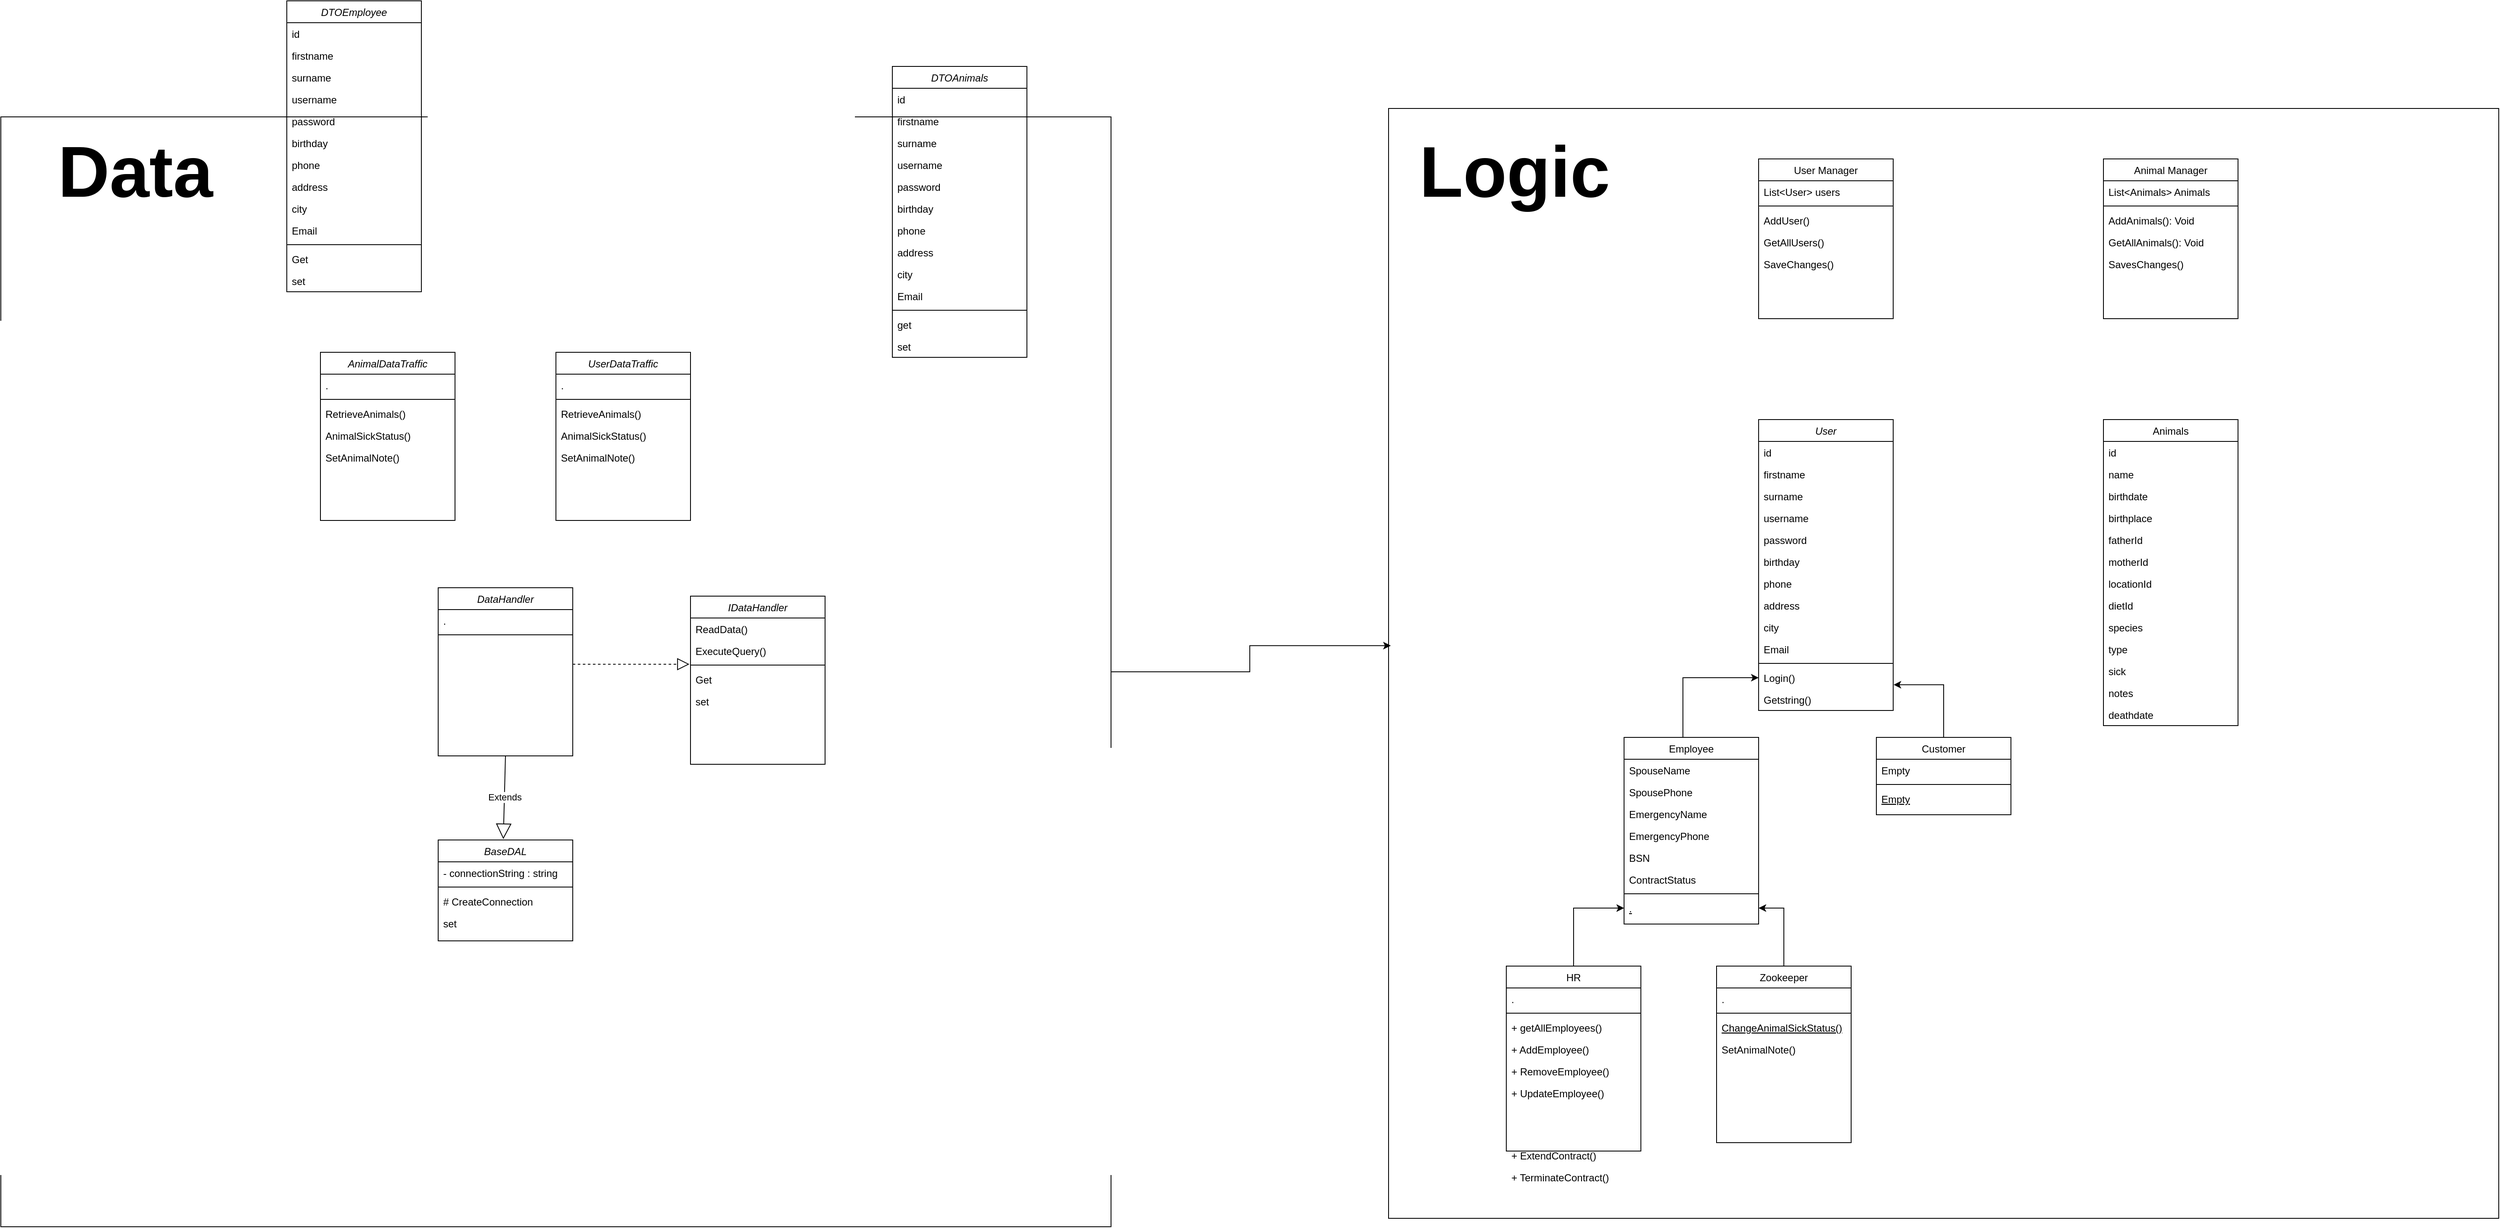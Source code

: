 <mxfile version="20.2.3" type="device"><diagram id="C5RBs43oDa-KdzZeNtuy" name="Page-1"><mxGraphModel dx="3901" dy="1935" grid="1" gridSize="10" guides="1" tooltips="1" connect="0" arrows="1" fold="1" page="1" pageScale="1" pageWidth="827" pageHeight="1169" math="0" shadow="0"><root><mxCell id="WIyWlLk6GJQsqaUBKTNV-0"/><mxCell id="WIyWlLk6GJQsqaUBKTNV-1" parent="WIyWlLk6GJQsqaUBKTNV-0"/><mxCell id="oR1bNTwFXTj507dWlVXC-54" value="" style="group" parent="WIyWlLk6GJQsqaUBKTNV-1" connectable="0" vertex="1"><mxGeometry x="-220" y="-250" width="1320" height="1320" as="geometry"/></mxCell><mxCell id="oR1bNTwFXTj507dWlVXC-52" value="" style="whiteSpace=wrap;html=1;aspect=fixed;labelBorderColor=#00CCCC;labelBackgroundColor=#99FF99;" parent="oR1bNTwFXTj507dWlVXC-54" vertex="1"><mxGeometry width="1320" height="1320" as="geometry"/></mxCell><mxCell id="oR1bNTwFXTj507dWlVXC-53" value="Logic" style="text;html=1;strokeColor=none;fillColor=none;align=center;verticalAlign=middle;whiteSpace=wrap;rounded=0;fontStyle=1;fontSize=85;" parent="oR1bNTwFXTj507dWlVXC-54" vertex="1"><mxGeometry x="120" y="60" width="60" height="30" as="geometry"/></mxCell><mxCell id="-MPWnxY_A1ma4q9v_jvq-7" value="User Manager" style="swimlane;fontStyle=0;align=center;verticalAlign=top;childLayout=stackLayout;horizontal=1;startSize=26;horizontalStack=0;resizeParent=1;resizeLast=0;collapsible=1;marginBottom=0;rounded=0;shadow=0;strokeWidth=1;" parent="oR1bNTwFXTj507dWlVXC-54" vertex="1"><mxGeometry x="440" y="60" width="160" height="190" as="geometry"><mxRectangle x="230" y="140" width="160" height="26" as="alternateBounds"/></mxGeometry></mxCell><mxCell id="-MPWnxY_A1ma4q9v_jvq-8" value="List&lt;User&gt; users" style="text;align=left;verticalAlign=top;spacingLeft=4;spacingRight=4;overflow=hidden;rotatable=0;points=[[0,0.5],[1,0.5]];portConstraint=eastwest;" parent="-MPWnxY_A1ma4q9v_jvq-7" vertex="1"><mxGeometry y="26" width="160" height="26" as="geometry"/></mxCell><mxCell id="-MPWnxY_A1ma4q9v_jvq-9" value="" style="line;html=1;strokeWidth=1;align=left;verticalAlign=middle;spacingTop=-1;spacingLeft=3;spacingRight=3;rotatable=0;labelPosition=right;points=[];portConstraint=eastwest;" parent="-MPWnxY_A1ma4q9v_jvq-7" vertex="1"><mxGeometry y="52" width="160" height="8" as="geometry"/></mxCell><mxCell id="-MPWnxY_A1ma4q9v_jvq-15" value="AddUser()" style="text;align=left;verticalAlign=top;spacingLeft=4;spacingRight=4;overflow=hidden;rotatable=0;points=[[0,0.5],[1,0.5]];portConstraint=eastwest;" parent="-MPWnxY_A1ma4q9v_jvq-7" vertex="1"><mxGeometry y="60" width="160" height="26" as="geometry"/></mxCell><mxCell id="oILaNvn7ztv15I3lUajf-6" value="GetAllUsers()" style="text;align=left;verticalAlign=top;spacingLeft=4;spacingRight=4;overflow=hidden;rotatable=0;points=[[0,0.5],[1,0.5]];portConstraint=eastwest;" parent="-MPWnxY_A1ma4q9v_jvq-7" vertex="1"><mxGeometry y="86" width="160" height="26" as="geometry"/></mxCell><mxCell id="oR1bNTwFXTj507dWlVXC-46" value="SaveChanges()" style="text;align=left;verticalAlign=top;spacingLeft=4;spacingRight=4;overflow=hidden;rotatable=0;points=[[0,0.5],[1,0.5]];portConstraint=eastwest;" parent="-MPWnxY_A1ma4q9v_jvq-7" vertex="1"><mxGeometry y="112" width="160" height="26" as="geometry"/></mxCell><mxCell id="-MPWnxY_A1ma4q9v_jvq-1" value="Animal Manager" style="swimlane;fontStyle=0;align=center;verticalAlign=top;childLayout=stackLayout;horizontal=1;startSize=26;horizontalStack=0;resizeParent=1;resizeLast=0;collapsible=1;marginBottom=0;rounded=0;shadow=0;strokeWidth=1;" parent="oR1bNTwFXTj507dWlVXC-54" vertex="1"><mxGeometry x="850" y="60" width="160" height="190" as="geometry"><mxRectangle x="230" y="140" width="160" height="26" as="alternateBounds"/></mxGeometry></mxCell><mxCell id="-MPWnxY_A1ma4q9v_jvq-6" value="List&lt;Animals&gt; Animals" style="text;align=left;verticalAlign=top;spacingLeft=4;spacingRight=4;overflow=hidden;rotatable=0;points=[[0,0.5],[1,0.5]];portConstraint=eastwest;" parent="-MPWnxY_A1ma4q9v_jvq-1" vertex="1"><mxGeometry y="26" width="160" height="26" as="geometry"/></mxCell><mxCell id="-MPWnxY_A1ma4q9v_jvq-5" value="" style="line;html=1;strokeWidth=1;align=left;verticalAlign=middle;spacingTop=-1;spacingLeft=3;spacingRight=3;rotatable=0;labelPosition=right;points=[];portConstraint=eastwest;" parent="-MPWnxY_A1ma4q9v_jvq-1" vertex="1"><mxGeometry y="52" width="160" height="8" as="geometry"/></mxCell><mxCell id="-MPWnxY_A1ma4q9v_jvq-10" value="AddAnimals(): Void&#10;&#10;" style="text;align=left;verticalAlign=top;spacingLeft=4;spacingRight=4;overflow=hidden;rotatable=0;points=[[0,0.5],[1,0.5]];portConstraint=eastwest;" parent="-MPWnxY_A1ma4q9v_jvq-1" vertex="1"><mxGeometry y="60" width="160" height="26" as="geometry"/></mxCell><mxCell id="-MPWnxY_A1ma4q9v_jvq-11" value="GetAllAnimals(): Void&#10;&#10;" style="text;align=left;verticalAlign=top;spacingLeft=4;spacingRight=4;overflow=hidden;rotatable=0;points=[[0,0.5],[1,0.5]];portConstraint=eastwest;" parent="-MPWnxY_A1ma4q9v_jvq-1" vertex="1"><mxGeometry y="86" width="160" height="26" as="geometry"/></mxCell><mxCell id="-MPWnxY_A1ma4q9v_jvq-13" value="SavesChanges()" style="text;align=left;verticalAlign=top;spacingLeft=4;spacingRight=4;overflow=hidden;rotatable=0;points=[[0,0.5],[1,0.5]];portConstraint=eastwest;" parent="-MPWnxY_A1ma4q9v_jvq-1" vertex="1"><mxGeometry y="112" width="160" height="26" as="geometry"/></mxCell><mxCell id="zkfFHV4jXpPFQw0GAbJ--17" value="Animals" style="swimlane;fontStyle=0;align=center;verticalAlign=top;childLayout=stackLayout;horizontal=1;startSize=26;horizontalStack=0;resizeParent=1;resizeLast=0;collapsible=1;marginBottom=0;rounded=0;shadow=0;strokeWidth=1;" parent="oR1bNTwFXTj507dWlVXC-54" vertex="1"><mxGeometry x="850" y="370" width="160" height="364" as="geometry"><mxRectangle x="550" y="140" width="160" height="26" as="alternateBounds"/></mxGeometry></mxCell><mxCell id="zkfFHV4jXpPFQw0GAbJ--18" value="id" style="text;align=left;verticalAlign=top;spacingLeft=4;spacingRight=4;overflow=hidden;rotatable=0;points=[[0,0.5],[1,0.5]];portConstraint=eastwest;" parent="zkfFHV4jXpPFQw0GAbJ--17" vertex="1"><mxGeometry y="26" width="160" height="26" as="geometry"/></mxCell><mxCell id="zkfFHV4jXpPFQw0GAbJ--19" value="name" style="text;align=left;verticalAlign=top;spacingLeft=4;spacingRight=4;overflow=hidden;rotatable=0;points=[[0,0.5],[1,0.5]];portConstraint=eastwest;rounded=0;shadow=0;html=0;" parent="zkfFHV4jXpPFQw0GAbJ--17" vertex="1"><mxGeometry y="52" width="160" height="26" as="geometry"/></mxCell><mxCell id="zkfFHV4jXpPFQw0GAbJ--20" value="birthdate" style="text;align=left;verticalAlign=top;spacingLeft=4;spacingRight=4;overflow=hidden;rotatable=0;points=[[0,0.5],[1,0.5]];portConstraint=eastwest;rounded=0;shadow=0;html=0;" parent="zkfFHV4jXpPFQw0GAbJ--17" vertex="1"><mxGeometry y="78" width="160" height="26" as="geometry"/></mxCell><mxCell id="zkfFHV4jXpPFQw0GAbJ--21" value="birthplace" style="text;align=left;verticalAlign=top;spacingLeft=4;spacingRight=4;overflow=hidden;rotatable=0;points=[[0,0.5],[1,0.5]];portConstraint=eastwest;rounded=0;shadow=0;html=0;" parent="zkfFHV4jXpPFQw0GAbJ--17" vertex="1"><mxGeometry y="104" width="160" height="26" as="geometry"/></mxCell><mxCell id="zkfFHV4jXpPFQw0GAbJ--22" value="fatherId&#10;" style="text;align=left;verticalAlign=top;spacingLeft=4;spacingRight=4;overflow=hidden;rotatable=0;points=[[0,0.5],[1,0.5]];portConstraint=eastwest;rounded=0;shadow=0;html=0;" parent="zkfFHV4jXpPFQw0GAbJ--17" vertex="1"><mxGeometry y="130" width="160" height="26" as="geometry"/></mxCell><mxCell id="zkfFHV4jXpPFQw0GAbJ--24" value="motherId" style="text;align=left;verticalAlign=top;spacingLeft=4;spacingRight=4;overflow=hidden;rotatable=0;points=[[0,0.5],[1,0.5]];portConstraint=eastwest;" parent="zkfFHV4jXpPFQw0GAbJ--17" vertex="1"><mxGeometry y="156" width="160" height="26" as="geometry"/></mxCell><mxCell id="zkfFHV4jXpPFQw0GAbJ--25" value="locationId" style="text;align=left;verticalAlign=top;spacingLeft=4;spacingRight=4;overflow=hidden;rotatable=0;points=[[0,0.5],[1,0.5]];portConstraint=eastwest;" parent="zkfFHV4jXpPFQw0GAbJ--17" vertex="1"><mxGeometry y="182" width="160" height="26" as="geometry"/></mxCell><mxCell id="QsnjbeU9cIYZemEmdi8z-0" value="dietId" style="text;align=left;verticalAlign=top;spacingLeft=4;spacingRight=4;overflow=hidden;rotatable=0;points=[[0,0.5],[1,0.5]];portConstraint=eastwest;rounded=0;shadow=0;html=0;" parent="zkfFHV4jXpPFQw0GAbJ--17" vertex="1"><mxGeometry y="208" width="160" height="26" as="geometry"/></mxCell><mxCell id="QsnjbeU9cIYZemEmdi8z-1" value="species" style="text;align=left;verticalAlign=top;spacingLeft=4;spacingRight=4;overflow=hidden;rotatable=0;points=[[0,0.5],[1,0.5]];portConstraint=eastwest;rounded=0;shadow=0;html=0;" parent="zkfFHV4jXpPFQw0GAbJ--17" vertex="1"><mxGeometry y="234" width="160" height="26" as="geometry"/></mxCell><mxCell id="oR1bNTwFXTj507dWlVXC-50" value="type" style="text;align=left;verticalAlign=top;spacingLeft=4;spacingRight=4;overflow=hidden;rotatable=0;points=[[0,0.5],[1,0.5]];portConstraint=eastwest;rounded=0;shadow=0;html=0;" parent="zkfFHV4jXpPFQw0GAbJ--17" vertex="1"><mxGeometry y="260" width="160" height="26" as="geometry"/></mxCell><mxCell id="QsnjbeU9cIYZemEmdi8z-2" value="sick" style="text;align=left;verticalAlign=top;spacingLeft=4;spacingRight=4;overflow=hidden;rotatable=0;points=[[0,0.5],[1,0.5]];portConstraint=eastwest;rounded=0;shadow=0;html=0;" parent="zkfFHV4jXpPFQw0GAbJ--17" vertex="1"><mxGeometry y="286" width="160" height="26" as="geometry"/></mxCell><mxCell id="QsnjbeU9cIYZemEmdi8z-3" value="notes" style="text;align=left;verticalAlign=top;spacingLeft=4;spacingRight=4;overflow=hidden;rotatable=0;points=[[0,0.5],[1,0.5]];portConstraint=eastwest;rounded=0;shadow=0;html=0;" parent="zkfFHV4jXpPFQw0GAbJ--17" vertex="1"><mxGeometry y="312" width="160" height="26" as="geometry"/></mxCell><mxCell id="QsnjbeU9cIYZemEmdi8z-4" value="deathdate" style="text;align=left;verticalAlign=top;spacingLeft=4;spacingRight=4;overflow=hidden;rotatable=0;points=[[0,0.5],[1,0.5]];portConstraint=eastwest;rounded=0;shadow=0;html=0;" parent="zkfFHV4jXpPFQw0GAbJ--17" vertex="1"><mxGeometry y="338" width="160" height="26" as="geometry"/></mxCell><mxCell id="-MPWnxY_A1ma4q9v_jvq-16" value="+ ExtendContract()" style="text;align=left;verticalAlign=top;spacingLeft=4;spacingRight=4;overflow=hidden;rotatable=0;points=[[0,0.5],[1,0.5]];portConstraint=eastwest;" parent="oR1bNTwFXTj507dWlVXC-54" vertex="1"><mxGeometry x="140" y="1232" width="160" height="26" as="geometry"/></mxCell><mxCell id="oR1bNTwFXTj507dWlVXC-45" value="+ TerminateContract()&#10;" style="text;align=left;verticalAlign=top;spacingLeft=4;spacingRight=4;overflow=hidden;rotatable=0;points=[[0,0.5],[1,0.5]];portConstraint=eastwest;" parent="oR1bNTwFXTj507dWlVXC-54" vertex="1"><mxGeometry x="140" y="1258" width="160" height="26" as="geometry"/></mxCell><mxCell id="zkfFHV4jXpPFQw0GAbJ--0" value="User" style="swimlane;fontStyle=2;align=center;verticalAlign=top;childLayout=stackLayout;horizontal=1;startSize=26;horizontalStack=0;resizeParent=1;resizeLast=0;collapsible=1;marginBottom=0;rounded=0;shadow=0;strokeWidth=1;" parent="WIyWlLk6GJQsqaUBKTNV-1" vertex="1"><mxGeometry x="220" y="120" width="160" height="346" as="geometry"><mxRectangle x="230" y="140" width="160" height="26" as="alternateBounds"/></mxGeometry></mxCell><mxCell id="zkfFHV4jXpPFQw0GAbJ--1" value="id" style="text;align=left;verticalAlign=top;spacingLeft=4;spacingRight=4;overflow=hidden;rotatable=0;points=[[0,0.5],[1,0.5]];portConstraint=eastwest;" parent="zkfFHV4jXpPFQw0GAbJ--0" vertex="1"><mxGeometry y="26" width="160" height="26" as="geometry"/></mxCell><mxCell id="zkfFHV4jXpPFQw0GAbJ--2" value="firstname" style="text;align=left;verticalAlign=top;spacingLeft=4;spacingRight=4;overflow=hidden;rotatable=0;points=[[0,0.5],[1,0.5]];portConstraint=eastwest;rounded=0;shadow=0;html=0;" parent="zkfFHV4jXpPFQw0GAbJ--0" vertex="1"><mxGeometry y="52" width="160" height="26" as="geometry"/></mxCell><mxCell id="oR1bNTwFXTj507dWlVXC-14" value="surname" style="text;align=left;verticalAlign=top;spacingLeft=4;spacingRight=4;overflow=hidden;rotatable=0;points=[[0,0.5],[1,0.5]];portConstraint=eastwest;rounded=0;shadow=0;html=0;" parent="zkfFHV4jXpPFQw0GAbJ--0" vertex="1"><mxGeometry y="78" width="160" height="26" as="geometry"/></mxCell><mxCell id="oR1bNTwFXTj507dWlVXC-15" value="username" style="text;align=left;verticalAlign=top;spacingLeft=4;spacingRight=4;overflow=hidden;rotatable=0;points=[[0,0.5],[1,0.5]];portConstraint=eastwest;rounded=0;shadow=0;html=0;" parent="zkfFHV4jXpPFQw0GAbJ--0" vertex="1"><mxGeometry y="104" width="160" height="26" as="geometry"/></mxCell><mxCell id="oR1bNTwFXTj507dWlVXC-16" value="password" style="text;align=left;verticalAlign=top;spacingLeft=4;spacingRight=4;overflow=hidden;rotatable=0;points=[[0,0.5],[1,0.5]];portConstraint=eastwest;rounded=0;shadow=0;html=0;" parent="zkfFHV4jXpPFQw0GAbJ--0" vertex="1"><mxGeometry y="130" width="160" height="26" as="geometry"/></mxCell><mxCell id="AJ4pyQ9A2EGNGKqb7ram-20" value="birthday" style="text;align=left;verticalAlign=top;spacingLeft=4;spacingRight=4;overflow=hidden;rotatable=0;points=[[0,0.5],[1,0.5]];portConstraint=eastwest;rounded=0;shadow=0;html=0;" parent="zkfFHV4jXpPFQw0GAbJ--0" vertex="1"><mxGeometry y="156" width="160" height="26" as="geometry"/></mxCell><mxCell id="oR1bNTwFXTj507dWlVXC-13" value="phone" style="text;align=left;verticalAlign=top;spacingLeft=4;spacingRight=4;overflow=hidden;rotatable=0;points=[[0,0.5],[1,0.5]];portConstraint=eastwest;rounded=0;shadow=0;html=0;" parent="zkfFHV4jXpPFQw0GAbJ--0" vertex="1"><mxGeometry y="182" width="160" height="26" as="geometry"/></mxCell><mxCell id="oR1bNTwFXTj507dWlVXC-12" value="address" style="text;align=left;verticalAlign=top;spacingLeft=4;spacingRight=4;overflow=hidden;rotatable=0;points=[[0,0.5],[1,0.5]];portConstraint=eastwest;rounded=0;shadow=0;html=0;" parent="zkfFHV4jXpPFQw0GAbJ--0" vertex="1"><mxGeometry y="208" width="160" height="26" as="geometry"/></mxCell><mxCell id="zkfFHV4jXpPFQw0GAbJ--3" value="city" style="text;align=left;verticalAlign=top;spacingLeft=4;spacingRight=4;overflow=hidden;rotatable=0;points=[[0,0.5],[1,0.5]];portConstraint=eastwest;rounded=0;shadow=0;html=0;" parent="zkfFHV4jXpPFQw0GAbJ--0" vertex="1"><mxGeometry y="234" width="160" height="26" as="geometry"/></mxCell><mxCell id="AJ4pyQ9A2EGNGKqb7ram-4" value="Email" style="text;align=left;verticalAlign=top;spacingLeft=4;spacingRight=4;overflow=hidden;rotatable=0;points=[[0,0.5],[1,0.5]];portConstraint=eastwest;rounded=0;shadow=0;html=0;" parent="zkfFHV4jXpPFQw0GAbJ--0" vertex="1"><mxGeometry y="260" width="160" height="26" as="geometry"/></mxCell><mxCell id="zkfFHV4jXpPFQw0GAbJ--4" value="" style="line;html=1;strokeWidth=1;align=left;verticalAlign=middle;spacingTop=-1;spacingLeft=3;spacingRight=3;rotatable=0;labelPosition=right;points=[];portConstraint=eastwest;" parent="zkfFHV4jXpPFQw0GAbJ--0" vertex="1"><mxGeometry y="286" width="160" height="8" as="geometry"/></mxCell><mxCell id="oR1bNTwFXTj507dWlVXC-35" value="Login()" style="text;align=left;verticalAlign=top;spacingLeft=4;spacingRight=4;overflow=hidden;rotatable=0;points=[[0,0.5],[1,0.5]];portConstraint=eastwest;rounded=0;shadow=0;html=0;" parent="zkfFHV4jXpPFQw0GAbJ--0" vertex="1"><mxGeometry y="294" width="160" height="26" as="geometry"/></mxCell><mxCell id="AJ4pyQ9A2EGNGKqb7ram-22" value="Getstring()" style="text;align=left;verticalAlign=top;spacingLeft=4;spacingRight=4;overflow=hidden;rotatable=0;points=[[0,0.5],[1,0.5]];portConstraint=eastwest;rounded=0;shadow=0;html=0;" parent="zkfFHV4jXpPFQw0GAbJ--0" vertex="1"><mxGeometry y="320" width="160" height="26" as="geometry"/></mxCell><mxCell id="oR1bNTwFXTj507dWlVXC-39" style="edgeStyle=orthogonalEdgeStyle;rounded=0;orthogonalLoop=1;jettySize=auto;html=1;entryX=0;entryY=0.5;entryDx=0;entryDy=0;" parent="WIyWlLk6GJQsqaUBKTNV-1" source="zkfFHV4jXpPFQw0GAbJ--6" target="oR1bNTwFXTj507dWlVXC-35" edge="1"><mxGeometry relative="1" as="geometry"><Array as="points"><mxPoint x="130" y="427"/></Array></mxGeometry></mxCell><mxCell id="zkfFHV4jXpPFQw0GAbJ--6" value="Employee" style="swimlane;fontStyle=0;align=center;verticalAlign=top;childLayout=stackLayout;horizontal=1;startSize=26;horizontalStack=0;resizeParent=1;resizeLast=0;collapsible=1;marginBottom=0;rounded=0;shadow=0;strokeWidth=1;" parent="WIyWlLk6GJQsqaUBKTNV-1" vertex="1"><mxGeometry x="60" y="498" width="160" height="222" as="geometry"><mxRectangle x="130" y="380" width="160" height="26" as="alternateBounds"/></mxGeometry></mxCell><mxCell id="zkfFHV4jXpPFQw0GAbJ--7" value="SpouseName" style="text;align=left;verticalAlign=top;spacingLeft=4;spacingRight=4;overflow=hidden;rotatable=0;points=[[0,0.5],[1,0.5]];portConstraint=eastwest;" parent="zkfFHV4jXpPFQw0GAbJ--6" vertex="1"><mxGeometry y="26" width="160" height="26" as="geometry"/></mxCell><mxCell id="oR1bNTwFXTj507dWlVXC-20" value="SpousePhone" style="text;align=left;verticalAlign=top;spacingLeft=4;spacingRight=4;overflow=hidden;rotatable=0;points=[[0,0.5],[1,0.5]];portConstraint=eastwest;rounded=0;shadow=0;html=0;" parent="zkfFHV4jXpPFQw0GAbJ--6" vertex="1"><mxGeometry y="52" width="160" height="26" as="geometry"/></mxCell><mxCell id="oR1bNTwFXTj507dWlVXC-19" value="EmergencyName" style="text;align=left;verticalAlign=top;spacingLeft=4;spacingRight=4;overflow=hidden;rotatable=0;points=[[0,0.5],[1,0.5]];portConstraint=eastwest;rounded=0;shadow=0;html=0;" parent="zkfFHV4jXpPFQw0GAbJ--6" vertex="1"><mxGeometry y="78" width="160" height="26" as="geometry"/></mxCell><mxCell id="oR1bNTwFXTj507dWlVXC-18" value="EmergencyPhone" style="text;align=left;verticalAlign=top;spacingLeft=4;spacingRight=4;overflow=hidden;rotatable=0;points=[[0,0.5],[1,0.5]];portConstraint=eastwest;rounded=0;shadow=0;html=0;" parent="zkfFHV4jXpPFQw0GAbJ--6" vertex="1"><mxGeometry y="104" width="160" height="26" as="geometry"/></mxCell><mxCell id="oR1bNTwFXTj507dWlVXC-17" value="BSN" style="text;align=left;verticalAlign=top;spacingLeft=4;spacingRight=4;overflow=hidden;rotatable=0;points=[[0,0.5],[1,0.5]];portConstraint=eastwest;rounded=0;shadow=0;html=0;" parent="zkfFHV4jXpPFQw0GAbJ--6" vertex="1"><mxGeometry y="130" width="160" height="26" as="geometry"/></mxCell><mxCell id="zkfFHV4jXpPFQw0GAbJ--8" value="ContractStatus" style="text;align=left;verticalAlign=top;spacingLeft=4;spacingRight=4;overflow=hidden;rotatable=0;points=[[0,0.5],[1,0.5]];portConstraint=eastwest;rounded=0;shadow=0;html=0;" parent="zkfFHV4jXpPFQw0GAbJ--6" vertex="1"><mxGeometry y="156" width="160" height="26" as="geometry"/></mxCell><mxCell id="zkfFHV4jXpPFQw0GAbJ--9" value="" style="line;html=1;strokeWidth=1;align=left;verticalAlign=middle;spacingTop=-1;spacingLeft=3;spacingRight=3;rotatable=0;labelPosition=right;points=[];portConstraint=eastwest;" parent="zkfFHV4jXpPFQw0GAbJ--6" vertex="1"><mxGeometry y="182" width="160" height="8" as="geometry"/></mxCell><mxCell id="zkfFHV4jXpPFQw0GAbJ--10" value="." style="text;align=left;verticalAlign=top;spacingLeft=4;spacingRight=4;overflow=hidden;rotatable=0;points=[[0,0.5],[1,0.5]];portConstraint=eastwest;fontStyle=4" parent="zkfFHV4jXpPFQw0GAbJ--6" vertex="1"><mxGeometry y="190" width="160" height="26" as="geometry"/></mxCell><mxCell id="oR1bNTwFXTj507dWlVXC-40" style="edgeStyle=orthogonalEdgeStyle;rounded=0;orthogonalLoop=1;jettySize=auto;html=1;entryX=1.003;entryY=0.824;entryDx=0;entryDy=0;entryPerimeter=0;" parent="WIyWlLk6GJQsqaUBKTNV-1" source="oR1bNTwFXTj507dWlVXC-2" target="oR1bNTwFXTj507dWlVXC-35" edge="1"><mxGeometry relative="1" as="geometry"/></mxCell><mxCell id="oR1bNTwFXTj507dWlVXC-2" value="Customer" style="swimlane;fontStyle=0;align=center;verticalAlign=top;childLayout=stackLayout;horizontal=1;startSize=26;horizontalStack=0;resizeParent=1;resizeLast=0;collapsible=1;marginBottom=0;rounded=0;shadow=0;strokeWidth=1;" parent="WIyWlLk6GJQsqaUBKTNV-1" vertex="1"><mxGeometry x="360" y="498" width="160" height="92" as="geometry"><mxRectangle x="130" y="380" width="160" height="26" as="alternateBounds"/></mxGeometry></mxCell><mxCell id="oR1bNTwFXTj507dWlVXC-3" value="Empty" style="text;align=left;verticalAlign=top;spacingLeft=4;spacingRight=4;overflow=hidden;rotatable=0;points=[[0,0.5],[1,0.5]];portConstraint=eastwest;" parent="oR1bNTwFXTj507dWlVXC-2" vertex="1"><mxGeometry y="26" width="160" height="26" as="geometry"/></mxCell><mxCell id="oR1bNTwFXTj507dWlVXC-5" value="" style="line;html=1;strokeWidth=1;align=left;verticalAlign=middle;spacingTop=-1;spacingLeft=3;spacingRight=3;rotatable=0;labelPosition=right;points=[];portConstraint=eastwest;" parent="oR1bNTwFXTj507dWlVXC-2" vertex="1"><mxGeometry y="52" width="160" height="8" as="geometry"/></mxCell><mxCell id="oR1bNTwFXTj507dWlVXC-6" value="Empty" style="text;align=left;verticalAlign=top;spacingLeft=4;spacingRight=4;overflow=hidden;rotatable=0;points=[[0,0.5],[1,0.5]];portConstraint=eastwest;fontStyle=4" parent="oR1bNTwFXTj507dWlVXC-2" vertex="1"><mxGeometry y="60" width="160" height="26" as="geometry"/></mxCell><mxCell id="oR1bNTwFXTj507dWlVXC-36" style="edgeStyle=orthogonalEdgeStyle;rounded=0;orthogonalLoop=1;jettySize=auto;html=1;entryX=0;entryY=0.5;entryDx=0;entryDy=0;" parent="WIyWlLk6GJQsqaUBKTNV-1" source="oR1bNTwFXTj507dWlVXC-21" target="zkfFHV4jXpPFQw0GAbJ--10" edge="1"><mxGeometry relative="1" as="geometry"/></mxCell><mxCell id="oR1bNTwFXTj507dWlVXC-21" value="HR" style="swimlane;fontStyle=0;align=center;verticalAlign=top;childLayout=stackLayout;horizontal=1;startSize=26;horizontalStack=0;resizeParent=1;resizeLast=0;collapsible=1;marginBottom=0;rounded=0;shadow=0;strokeWidth=1;" parent="WIyWlLk6GJQsqaUBKTNV-1" vertex="1"><mxGeometry x="-80" y="770" width="160" height="220" as="geometry"><mxRectangle x="130" y="380" width="160" height="26" as="alternateBounds"/></mxGeometry></mxCell><mxCell id="oR1bNTwFXTj507dWlVXC-22" value="." style="text;align=left;verticalAlign=top;spacingLeft=4;spacingRight=4;overflow=hidden;rotatable=0;points=[[0,0.5],[1,0.5]];portConstraint=eastwest;" parent="oR1bNTwFXTj507dWlVXC-21" vertex="1"><mxGeometry y="26" width="160" height="26" as="geometry"/></mxCell><mxCell id="oR1bNTwFXTj507dWlVXC-24" value="" style="line;html=1;strokeWidth=1;align=left;verticalAlign=middle;spacingTop=-1;spacingLeft=3;spacingRight=3;rotatable=0;labelPosition=right;points=[];portConstraint=eastwest;" parent="oR1bNTwFXTj507dWlVXC-21" vertex="1"><mxGeometry y="52" width="160" height="8" as="geometry"/></mxCell><mxCell id="oR1bNTwFXTj507dWlVXC-25" value="+ getAllEmployees()" style="text;align=left;verticalAlign=top;spacingLeft=4;spacingRight=4;overflow=hidden;rotatable=0;points=[[0,0.5],[1,0.5]];portConstraint=eastwest;fontStyle=0" parent="oR1bNTwFXTj507dWlVXC-21" vertex="1"><mxGeometry y="60" width="160" height="26" as="geometry"/></mxCell><mxCell id="oR1bNTwFXTj507dWlVXC-26" value="+ AddEmployee()" style="text;align=left;verticalAlign=top;spacingLeft=4;spacingRight=4;overflow=hidden;rotatable=0;points=[[0,0.5],[1,0.5]];portConstraint=eastwest;" parent="oR1bNTwFXTj507dWlVXC-21" vertex="1"><mxGeometry y="86" width="160" height="26" as="geometry"/></mxCell><mxCell id="AJ4pyQ9A2EGNGKqb7ram-35" value="+ RemoveEmployee()" style="text;align=left;verticalAlign=top;spacingLeft=4;spacingRight=4;overflow=hidden;rotatable=0;points=[[0,0.5],[1,0.5]];portConstraint=eastwest;" parent="oR1bNTwFXTj507dWlVXC-21" vertex="1"><mxGeometry y="112" width="160" height="26" as="geometry"/></mxCell><mxCell id="AJ4pyQ9A2EGNGKqb7ram-36" value="+ UpdateEmployee()" style="text;align=left;verticalAlign=top;spacingLeft=4;spacingRight=4;overflow=hidden;rotatable=0;points=[[0,0.5],[1,0.5]];portConstraint=eastwest;" parent="oR1bNTwFXTj507dWlVXC-21" vertex="1"><mxGeometry y="138" width="160" height="26" as="geometry"/></mxCell><mxCell id="oR1bNTwFXTj507dWlVXC-38" style="edgeStyle=orthogonalEdgeStyle;rounded=0;orthogonalLoop=1;jettySize=auto;html=1;entryX=1;entryY=0.5;entryDx=0;entryDy=0;" parent="WIyWlLk6GJQsqaUBKTNV-1" source="oR1bNTwFXTj507dWlVXC-27" target="zkfFHV4jXpPFQw0GAbJ--10" edge="1"><mxGeometry relative="1" as="geometry"/></mxCell><mxCell id="oR1bNTwFXTj507dWlVXC-27" value="Zookeeper" style="swimlane;fontStyle=0;align=center;verticalAlign=top;childLayout=stackLayout;horizontal=1;startSize=26;horizontalStack=0;resizeParent=1;resizeLast=0;collapsible=1;marginBottom=0;rounded=0;shadow=0;strokeWidth=1;" parent="WIyWlLk6GJQsqaUBKTNV-1" vertex="1"><mxGeometry x="170" y="770" width="160" height="210" as="geometry"><mxRectangle x="130" y="380" width="160" height="26" as="alternateBounds"/></mxGeometry></mxCell><mxCell id="oR1bNTwFXTj507dWlVXC-28" value="." style="text;align=left;verticalAlign=top;spacingLeft=4;spacingRight=4;overflow=hidden;rotatable=0;points=[[0,0.5],[1,0.5]];portConstraint=eastwest;" parent="oR1bNTwFXTj507dWlVXC-27" vertex="1"><mxGeometry y="26" width="160" height="26" as="geometry"/></mxCell><mxCell id="oR1bNTwFXTj507dWlVXC-30" value="" style="line;html=1;strokeWidth=1;align=left;verticalAlign=middle;spacingTop=-1;spacingLeft=3;spacingRight=3;rotatable=0;labelPosition=right;points=[];portConstraint=eastwest;" parent="oR1bNTwFXTj507dWlVXC-27" vertex="1"><mxGeometry y="52" width="160" height="8" as="geometry"/></mxCell><mxCell id="oR1bNTwFXTj507dWlVXC-31" value="ChangeAnimalSickStatus()" style="text;align=left;verticalAlign=top;spacingLeft=4;spacingRight=4;overflow=hidden;rotatable=0;points=[[0,0.5],[1,0.5]];portConstraint=eastwest;fontStyle=4" parent="oR1bNTwFXTj507dWlVXC-27" vertex="1"><mxGeometry y="60" width="160" height="26" as="geometry"/></mxCell><mxCell id="oR1bNTwFXTj507dWlVXC-32" value="SetAnimalNote()" style="text;align=left;verticalAlign=top;spacingLeft=4;spacingRight=4;overflow=hidden;rotatable=0;points=[[0,0.5],[1,0.5]];portConstraint=eastwest;" parent="oR1bNTwFXTj507dWlVXC-27" vertex="1"><mxGeometry y="86" width="160" height="26" as="geometry"/></mxCell><mxCell id="oR1bNTwFXTj507dWlVXC-55" value="" style="group" parent="WIyWlLk6GJQsqaUBKTNV-1" connectable="0" vertex="1"><mxGeometry x="-1860" y="-250" width="1320" height="1320" as="geometry"/></mxCell><mxCell id="oR1bNTwFXTj507dWlVXC-56" value="" style="whiteSpace=wrap;html=1;aspect=fixed;labelBorderColor=#00CCCC;labelBackgroundColor=#99FF99;" parent="oR1bNTwFXTj507dWlVXC-55" vertex="1"><mxGeometry x="-10" y="10" width="1320" height="1320" as="geometry"/></mxCell><mxCell id="oR1bNTwFXTj507dWlVXC-57" value="Data" style="text;html=1;strokeColor=none;fillColor=none;align=center;verticalAlign=middle;whiteSpace=wrap;rounded=0;fontStyle=1;fontSize=85;" parent="oR1bNTwFXTj507dWlVXC-55" vertex="1"><mxGeometry x="120" y="60" width="60" height="30" as="geometry"/></mxCell><mxCell id="AJ4pyQ9A2EGNGKqb7ram-84" value="BaseDAL" style="swimlane;fontStyle=2;align=center;verticalAlign=top;childLayout=stackLayout;horizontal=1;startSize=26;horizontalStack=0;resizeParent=1;resizeLast=0;collapsible=1;marginBottom=0;rounded=0;shadow=0;strokeWidth=1;" parent="oR1bNTwFXTj507dWlVXC-55" vertex="1"><mxGeometry x="510" y="870" width="160" height="120" as="geometry"><mxRectangle x="230" y="140" width="160" height="26" as="alternateBounds"/></mxGeometry></mxCell><mxCell id="AJ4pyQ9A2EGNGKqb7ram-93" value="- connectionString : string" style="text;align=left;verticalAlign=top;spacingLeft=4;spacingRight=4;overflow=hidden;rotatable=0;points=[[0,0.5],[1,0.5]];portConstraint=eastwest;" parent="AJ4pyQ9A2EGNGKqb7ram-84" vertex="1"><mxGeometry y="26" width="160" height="26" as="geometry"/></mxCell><mxCell id="AJ4pyQ9A2EGNGKqb7ram-89" value="" style="line;html=1;strokeWidth=1;align=left;verticalAlign=middle;spacingTop=-1;spacingLeft=3;spacingRight=3;rotatable=0;labelPosition=right;points=[];portConstraint=eastwest;" parent="AJ4pyQ9A2EGNGKqb7ram-84" vertex="1"><mxGeometry y="52" width="160" height="8" as="geometry"/></mxCell><mxCell id="AJ4pyQ9A2EGNGKqb7ram-90" value="# CreateConnection" style="text;align=left;verticalAlign=top;spacingLeft=4;spacingRight=4;overflow=hidden;rotatable=0;points=[[0,0.5],[1,0.5]];portConstraint=eastwest;rounded=0;shadow=0;html=0;" parent="AJ4pyQ9A2EGNGKqb7ram-84" vertex="1"><mxGeometry y="60" width="160" height="26" as="geometry"/></mxCell><mxCell id="AJ4pyQ9A2EGNGKqb7ram-91" value="set" style="text;align=left;verticalAlign=top;spacingLeft=4;spacingRight=4;overflow=hidden;rotatable=0;points=[[0,0.5],[1,0.5]];portConstraint=eastwest;rounded=0;shadow=0;html=0;" parent="AJ4pyQ9A2EGNGKqb7ram-84" vertex="1"><mxGeometry y="86" width="160" height="26" as="geometry"/></mxCell><mxCell id="0CNAj1wbMnmSwQuLNIxo-1" value="AnimalDataTraffic" style="swimlane;fontStyle=2;align=center;verticalAlign=top;childLayout=stackLayout;horizontal=1;startSize=26;horizontalStack=0;resizeParent=1;resizeLast=0;collapsible=1;marginBottom=0;rounded=0;shadow=0;strokeWidth=1;" parent="oR1bNTwFXTj507dWlVXC-55" vertex="1"><mxGeometry x="370" y="290" width="160" height="200" as="geometry"><mxRectangle x="230" y="140" width="160" height="26" as="alternateBounds"/></mxGeometry></mxCell><mxCell id="0CNAj1wbMnmSwQuLNIxo-2" value="." style="text;align=left;verticalAlign=top;spacingLeft=4;spacingRight=4;overflow=hidden;rotatable=0;points=[[0,0.5],[1,0.5]];portConstraint=eastwest;rounded=0;shadow=0;html=0;" parent="0CNAj1wbMnmSwQuLNIxo-1" vertex="1"><mxGeometry y="26" width="160" height="26" as="geometry"/></mxCell><mxCell id="0CNAj1wbMnmSwQuLNIxo-3" value="" style="line;html=1;strokeWidth=1;align=left;verticalAlign=middle;spacingTop=-1;spacingLeft=3;spacingRight=3;rotatable=0;labelPosition=right;points=[];portConstraint=eastwest;" parent="0CNAj1wbMnmSwQuLNIxo-1" vertex="1"><mxGeometry y="52" width="160" height="8" as="geometry"/></mxCell><mxCell id="0CNAj1wbMnmSwQuLNIxo-4" value="RetrieveAnimals()" style="text;align=left;verticalAlign=top;spacingLeft=4;spacingRight=4;overflow=hidden;rotatable=0;points=[[0,0.5],[1,0.5]];portConstraint=eastwest;rounded=0;shadow=0;html=0;" parent="0CNAj1wbMnmSwQuLNIxo-1" vertex="1"><mxGeometry y="60" width="160" height="26" as="geometry"/></mxCell><mxCell id="0CNAj1wbMnmSwQuLNIxo-8" value="AnimalSickStatus()" style="text;align=left;verticalAlign=top;spacingLeft=4;spacingRight=4;overflow=hidden;rotatable=0;points=[[0,0.5],[1,0.5]];portConstraint=eastwest;rounded=0;shadow=0;html=0;" parent="0CNAj1wbMnmSwQuLNIxo-1" vertex="1"><mxGeometry y="86" width="160" height="26" as="geometry"/></mxCell><mxCell id="0CNAj1wbMnmSwQuLNIxo-5" value="SetAnimalNote()" style="text;align=left;verticalAlign=top;spacingLeft=4;spacingRight=4;overflow=hidden;rotatable=0;points=[[0,0.5],[1,0.5]];portConstraint=eastwest;rounded=0;shadow=0;html=0;" parent="0CNAj1wbMnmSwQuLNIxo-1" vertex="1"><mxGeometry y="112" width="160" height="26" as="geometry"/></mxCell><mxCell id="RZzeRrFaJj0dwHe9wKI1-0" value="UserDataTraffic" style="swimlane;fontStyle=2;align=center;verticalAlign=top;childLayout=stackLayout;horizontal=1;startSize=26;horizontalStack=0;resizeParent=1;resizeLast=0;collapsible=1;marginBottom=0;rounded=0;shadow=0;strokeWidth=1;" vertex="1" parent="oR1bNTwFXTj507dWlVXC-55"><mxGeometry x="650" y="290" width="160" height="200" as="geometry"><mxRectangle x="230" y="140" width="160" height="26" as="alternateBounds"/></mxGeometry></mxCell><mxCell id="RZzeRrFaJj0dwHe9wKI1-1" value="." style="text;align=left;verticalAlign=top;spacingLeft=4;spacingRight=4;overflow=hidden;rotatable=0;points=[[0,0.5],[1,0.5]];portConstraint=eastwest;rounded=0;shadow=0;html=0;" vertex="1" parent="RZzeRrFaJj0dwHe9wKI1-0"><mxGeometry y="26" width="160" height="26" as="geometry"/></mxCell><mxCell id="RZzeRrFaJj0dwHe9wKI1-2" value="" style="line;html=1;strokeWidth=1;align=left;verticalAlign=middle;spacingTop=-1;spacingLeft=3;spacingRight=3;rotatable=0;labelPosition=right;points=[];portConstraint=eastwest;" vertex="1" parent="RZzeRrFaJj0dwHe9wKI1-0"><mxGeometry y="52" width="160" height="8" as="geometry"/></mxCell><mxCell id="RZzeRrFaJj0dwHe9wKI1-3" value="RetrieveAnimals()" style="text;align=left;verticalAlign=top;spacingLeft=4;spacingRight=4;overflow=hidden;rotatable=0;points=[[0,0.5],[1,0.5]];portConstraint=eastwest;rounded=0;shadow=0;html=0;" vertex="1" parent="RZzeRrFaJj0dwHe9wKI1-0"><mxGeometry y="60" width="160" height="26" as="geometry"/></mxCell><mxCell id="RZzeRrFaJj0dwHe9wKI1-4" value="AnimalSickStatus()" style="text;align=left;verticalAlign=top;spacingLeft=4;spacingRight=4;overflow=hidden;rotatable=0;points=[[0,0.5],[1,0.5]];portConstraint=eastwest;rounded=0;shadow=0;html=0;" vertex="1" parent="RZzeRrFaJj0dwHe9wKI1-0"><mxGeometry y="86" width="160" height="26" as="geometry"/></mxCell><mxCell id="RZzeRrFaJj0dwHe9wKI1-5" value="SetAnimalNote()" style="text;align=left;verticalAlign=top;spacingLeft=4;spacingRight=4;overflow=hidden;rotatable=0;points=[[0,0.5],[1,0.5]];portConstraint=eastwest;rounded=0;shadow=0;html=0;" vertex="1" parent="RZzeRrFaJj0dwHe9wKI1-0"><mxGeometry y="112" width="160" height="26" as="geometry"/></mxCell><mxCell id="oR1bNTwFXTj507dWlVXC-88" value="IDataHandler" style="swimlane;fontStyle=2;align=center;verticalAlign=top;childLayout=stackLayout;horizontal=1;startSize=26;horizontalStack=0;resizeParent=1;resizeLast=0;collapsible=1;marginBottom=0;rounded=0;shadow=0;strokeWidth=1;" parent="oR1bNTwFXTj507dWlVXC-55" vertex="1"><mxGeometry x="810" y="580" width="160" height="200" as="geometry"><mxRectangle x="230" y="140" width="160" height="26" as="alternateBounds"/></mxGeometry></mxCell><mxCell id="oR1bNTwFXTj507dWlVXC-91" value="ReadData()" style="text;align=left;verticalAlign=top;spacingLeft=4;spacingRight=4;overflow=hidden;rotatable=0;points=[[0,0.5],[1,0.5]];portConstraint=eastwest;rounded=0;shadow=0;html=0;" parent="oR1bNTwFXTj507dWlVXC-88" vertex="1"><mxGeometry y="26" width="160" height="26" as="geometry"/></mxCell><mxCell id="oR1bNTwFXTj507dWlVXC-92" value="ExecuteQuery()" style="text;align=left;verticalAlign=top;spacingLeft=4;spacingRight=4;overflow=hidden;rotatable=0;points=[[0,0.5],[1,0.5]];portConstraint=eastwest;rounded=0;shadow=0;html=0;" parent="oR1bNTwFXTj507dWlVXC-88" vertex="1"><mxGeometry y="52" width="160" height="26" as="geometry"/></mxCell><mxCell id="oR1bNTwFXTj507dWlVXC-95" value="" style="line;html=1;strokeWidth=1;align=left;verticalAlign=middle;spacingTop=-1;spacingLeft=3;spacingRight=3;rotatable=0;labelPosition=right;points=[];portConstraint=eastwest;" parent="oR1bNTwFXTj507dWlVXC-88" vertex="1"><mxGeometry y="78" width="160" height="8" as="geometry"/></mxCell><mxCell id="oR1bNTwFXTj507dWlVXC-96" value="Get" style="text;align=left;verticalAlign=top;spacingLeft=4;spacingRight=4;overflow=hidden;rotatable=0;points=[[0,0.5],[1,0.5]];portConstraint=eastwest;rounded=0;shadow=0;html=0;" parent="oR1bNTwFXTj507dWlVXC-88" vertex="1"><mxGeometry y="86" width="160" height="26" as="geometry"/></mxCell><mxCell id="oR1bNTwFXTj507dWlVXC-97" value="set" style="text;align=left;verticalAlign=top;spacingLeft=4;spacingRight=4;overflow=hidden;rotatable=0;points=[[0,0.5],[1,0.5]];portConstraint=eastwest;rounded=0;shadow=0;html=0;" parent="oR1bNTwFXTj507dWlVXC-88" vertex="1"><mxGeometry y="112" width="160" height="26" as="geometry"/></mxCell><mxCell id="RZzeRrFaJj0dwHe9wKI1-7" value="DataHandler" style="swimlane;fontStyle=2;align=center;verticalAlign=top;childLayout=stackLayout;horizontal=1;startSize=26;horizontalStack=0;resizeParent=1;resizeLast=0;collapsible=1;marginBottom=0;rounded=0;shadow=0;strokeWidth=1;" vertex="1" parent="oR1bNTwFXTj507dWlVXC-55"><mxGeometry x="510" y="570" width="160" height="200" as="geometry"><mxRectangle x="230" y="140" width="160" height="26" as="alternateBounds"/></mxGeometry></mxCell><mxCell id="RZzeRrFaJj0dwHe9wKI1-8" value="." style="text;align=left;verticalAlign=top;spacingLeft=4;spacingRight=4;overflow=hidden;rotatable=0;points=[[0,0.5],[1,0.5]];portConstraint=eastwest;rounded=0;shadow=0;html=0;" vertex="1" parent="RZzeRrFaJj0dwHe9wKI1-7"><mxGeometry y="26" width="160" height="26" as="geometry"/></mxCell><mxCell id="RZzeRrFaJj0dwHe9wKI1-9" value="" style="line;html=1;strokeWidth=1;align=left;verticalAlign=middle;spacingTop=-1;spacingLeft=3;spacingRight=3;rotatable=0;labelPosition=right;points=[];portConstraint=eastwest;" vertex="1" parent="RZzeRrFaJj0dwHe9wKI1-7"><mxGeometry y="52" width="160" height="8" as="geometry"/></mxCell><mxCell id="RZzeRrFaJj0dwHe9wKI1-14" value="Extends" style="endArrow=block;endSize=16;endFill=0;html=1;rounded=0;entryX=0.484;entryY=-0.008;entryDx=0;entryDy=0;entryPerimeter=0;" edge="1" parent="oR1bNTwFXTj507dWlVXC-55" target="AJ4pyQ9A2EGNGKqb7ram-84"><mxGeometry width="160" relative="1" as="geometry"><mxPoint x="590" y="770" as="sourcePoint"/><mxPoint x="460" y="810" as="targetPoint"/></mxGeometry></mxCell><mxCell id="0CNAj1wbMnmSwQuLNIxo-0" style="edgeStyle=orthogonalEdgeStyle;rounded=0;orthogonalLoop=1;jettySize=auto;html=1;entryX=0.002;entryY=0.484;entryDx=0;entryDy=0;entryPerimeter=0;" parent="WIyWlLk6GJQsqaUBKTNV-1" source="oR1bNTwFXTj507dWlVXC-56" target="oR1bNTwFXTj507dWlVXC-52" edge="1"><mxGeometry relative="1" as="geometry"/></mxCell><mxCell id="AJ4pyQ9A2EGNGKqb7ram-70" value="DTOAnimals" style="swimlane;fontStyle=2;align=center;verticalAlign=top;childLayout=stackLayout;horizontal=1;startSize=26;horizontalStack=0;resizeParent=1;resizeLast=0;collapsible=1;marginBottom=0;rounded=0;shadow=0;strokeWidth=1;" parent="WIyWlLk6GJQsqaUBKTNV-1" vertex="1"><mxGeometry x="-810" y="-300" width="160" height="346" as="geometry"><mxRectangle x="230" y="140" width="160" height="26" as="alternateBounds"/></mxGeometry></mxCell><mxCell id="AJ4pyQ9A2EGNGKqb7ram-71" value="id" style="text;align=left;verticalAlign=top;spacingLeft=4;spacingRight=4;overflow=hidden;rotatable=0;points=[[0,0.5],[1,0.5]];portConstraint=eastwest;" parent="AJ4pyQ9A2EGNGKqb7ram-70" vertex="1"><mxGeometry y="26" width="160" height="26" as="geometry"/></mxCell><mxCell id="AJ4pyQ9A2EGNGKqb7ram-72" value="firstname" style="text;align=left;verticalAlign=top;spacingLeft=4;spacingRight=4;overflow=hidden;rotatable=0;points=[[0,0.5],[1,0.5]];portConstraint=eastwest;rounded=0;shadow=0;html=0;" parent="AJ4pyQ9A2EGNGKqb7ram-70" vertex="1"><mxGeometry y="52" width="160" height="26" as="geometry"/></mxCell><mxCell id="AJ4pyQ9A2EGNGKqb7ram-73" value="surname" style="text;align=left;verticalAlign=top;spacingLeft=4;spacingRight=4;overflow=hidden;rotatable=0;points=[[0,0.5],[1,0.5]];portConstraint=eastwest;rounded=0;shadow=0;html=0;" parent="AJ4pyQ9A2EGNGKqb7ram-70" vertex="1"><mxGeometry y="78" width="160" height="26" as="geometry"/></mxCell><mxCell id="AJ4pyQ9A2EGNGKqb7ram-74" value="username" style="text;align=left;verticalAlign=top;spacingLeft=4;spacingRight=4;overflow=hidden;rotatable=0;points=[[0,0.5],[1,0.5]];portConstraint=eastwest;rounded=0;shadow=0;html=0;" parent="AJ4pyQ9A2EGNGKqb7ram-70" vertex="1"><mxGeometry y="104" width="160" height="26" as="geometry"/></mxCell><mxCell id="AJ4pyQ9A2EGNGKqb7ram-75" value="password" style="text;align=left;verticalAlign=top;spacingLeft=4;spacingRight=4;overflow=hidden;rotatable=0;points=[[0,0.5],[1,0.5]];portConstraint=eastwest;rounded=0;shadow=0;html=0;" parent="AJ4pyQ9A2EGNGKqb7ram-70" vertex="1"><mxGeometry y="130" width="160" height="26" as="geometry"/></mxCell><mxCell id="AJ4pyQ9A2EGNGKqb7ram-76" value="birthday" style="text;align=left;verticalAlign=top;spacingLeft=4;spacingRight=4;overflow=hidden;rotatable=0;points=[[0,0.5],[1,0.5]];portConstraint=eastwest;rounded=0;shadow=0;html=0;" parent="AJ4pyQ9A2EGNGKqb7ram-70" vertex="1"><mxGeometry y="156" width="160" height="26" as="geometry"/></mxCell><mxCell id="AJ4pyQ9A2EGNGKqb7ram-77" value="phone" style="text;align=left;verticalAlign=top;spacingLeft=4;spacingRight=4;overflow=hidden;rotatable=0;points=[[0,0.5],[1,0.5]];portConstraint=eastwest;rounded=0;shadow=0;html=0;" parent="AJ4pyQ9A2EGNGKqb7ram-70" vertex="1"><mxGeometry y="182" width="160" height="26" as="geometry"/></mxCell><mxCell id="AJ4pyQ9A2EGNGKqb7ram-78" value="address" style="text;align=left;verticalAlign=top;spacingLeft=4;spacingRight=4;overflow=hidden;rotatable=0;points=[[0,0.5],[1,0.5]];portConstraint=eastwest;rounded=0;shadow=0;html=0;" parent="AJ4pyQ9A2EGNGKqb7ram-70" vertex="1"><mxGeometry y="208" width="160" height="26" as="geometry"/></mxCell><mxCell id="AJ4pyQ9A2EGNGKqb7ram-79" value="city" style="text;align=left;verticalAlign=top;spacingLeft=4;spacingRight=4;overflow=hidden;rotatable=0;points=[[0,0.5],[1,0.5]];portConstraint=eastwest;rounded=0;shadow=0;html=0;" parent="AJ4pyQ9A2EGNGKqb7ram-70" vertex="1"><mxGeometry y="234" width="160" height="26" as="geometry"/></mxCell><mxCell id="AJ4pyQ9A2EGNGKqb7ram-80" value="Email" style="text;align=left;verticalAlign=top;spacingLeft=4;spacingRight=4;overflow=hidden;rotatable=0;points=[[0,0.5],[1,0.5]];portConstraint=eastwest;rounded=0;shadow=0;html=0;" parent="AJ4pyQ9A2EGNGKqb7ram-70" vertex="1"><mxGeometry y="260" width="160" height="26" as="geometry"/></mxCell><mxCell id="AJ4pyQ9A2EGNGKqb7ram-81" value="" style="line;html=1;strokeWidth=1;align=left;verticalAlign=middle;spacingTop=-1;spacingLeft=3;spacingRight=3;rotatable=0;labelPosition=right;points=[];portConstraint=eastwest;" parent="AJ4pyQ9A2EGNGKqb7ram-70" vertex="1"><mxGeometry y="286" width="160" height="8" as="geometry"/></mxCell><mxCell id="AJ4pyQ9A2EGNGKqb7ram-82" value="get " style="text;align=left;verticalAlign=top;spacingLeft=4;spacingRight=4;overflow=hidden;rotatable=0;points=[[0,0.5],[1,0.5]];portConstraint=eastwest;rounded=0;shadow=0;html=0;" parent="AJ4pyQ9A2EGNGKqb7ram-70" vertex="1"><mxGeometry y="294" width="160" height="26" as="geometry"/></mxCell><mxCell id="AJ4pyQ9A2EGNGKqb7ram-83" value="set" style="text;align=left;verticalAlign=top;spacingLeft=4;spacingRight=4;overflow=hidden;rotatable=0;points=[[0,0.5],[1,0.5]];portConstraint=eastwest;rounded=0;shadow=0;html=0;" parent="AJ4pyQ9A2EGNGKqb7ram-70" vertex="1"><mxGeometry y="320" width="160" height="26" as="geometry"/></mxCell><mxCell id="AJ4pyQ9A2EGNGKqb7ram-56" value="DTOEmployee" style="swimlane;fontStyle=2;align=center;verticalAlign=top;childLayout=stackLayout;horizontal=1;startSize=26;horizontalStack=0;resizeParent=1;resizeLast=0;collapsible=1;marginBottom=0;rounded=0;shadow=0;strokeWidth=1;" parent="WIyWlLk6GJQsqaUBKTNV-1" vertex="1"><mxGeometry x="-1530" y="-378" width="160" height="346" as="geometry"><mxRectangle x="230" y="140" width="160" height="26" as="alternateBounds"/></mxGeometry></mxCell><mxCell id="AJ4pyQ9A2EGNGKqb7ram-57" value="id" style="text;align=left;verticalAlign=top;spacingLeft=4;spacingRight=4;overflow=hidden;rotatable=0;points=[[0,0.5],[1,0.5]];portConstraint=eastwest;" parent="AJ4pyQ9A2EGNGKqb7ram-56" vertex="1"><mxGeometry y="26" width="160" height="26" as="geometry"/></mxCell><mxCell id="AJ4pyQ9A2EGNGKqb7ram-58" value="firstname" style="text;align=left;verticalAlign=top;spacingLeft=4;spacingRight=4;overflow=hidden;rotatable=0;points=[[0,0.5],[1,0.5]];portConstraint=eastwest;rounded=0;shadow=0;html=0;" parent="AJ4pyQ9A2EGNGKqb7ram-56" vertex="1"><mxGeometry y="52" width="160" height="26" as="geometry"/></mxCell><mxCell id="AJ4pyQ9A2EGNGKqb7ram-59" value="surname" style="text;align=left;verticalAlign=top;spacingLeft=4;spacingRight=4;overflow=hidden;rotatable=0;points=[[0,0.5],[1,0.5]];portConstraint=eastwest;rounded=0;shadow=0;html=0;" parent="AJ4pyQ9A2EGNGKqb7ram-56" vertex="1"><mxGeometry y="78" width="160" height="26" as="geometry"/></mxCell><mxCell id="AJ4pyQ9A2EGNGKqb7ram-60" value="username" style="text;align=left;verticalAlign=top;spacingLeft=4;spacingRight=4;overflow=hidden;rotatable=0;points=[[0,0.5],[1,0.5]];portConstraint=eastwest;rounded=0;shadow=0;html=0;" parent="AJ4pyQ9A2EGNGKqb7ram-56" vertex="1"><mxGeometry y="104" width="160" height="26" as="geometry"/></mxCell><mxCell id="AJ4pyQ9A2EGNGKqb7ram-61" value="password" style="text;align=left;verticalAlign=top;spacingLeft=4;spacingRight=4;overflow=hidden;rotatable=0;points=[[0,0.5],[1,0.5]];portConstraint=eastwest;rounded=0;shadow=0;html=0;" parent="AJ4pyQ9A2EGNGKqb7ram-56" vertex="1"><mxGeometry y="130" width="160" height="26" as="geometry"/></mxCell><mxCell id="AJ4pyQ9A2EGNGKqb7ram-62" value="birthday" style="text;align=left;verticalAlign=top;spacingLeft=4;spacingRight=4;overflow=hidden;rotatable=0;points=[[0,0.5],[1,0.5]];portConstraint=eastwest;rounded=0;shadow=0;html=0;" parent="AJ4pyQ9A2EGNGKqb7ram-56" vertex="1"><mxGeometry y="156" width="160" height="26" as="geometry"/></mxCell><mxCell id="AJ4pyQ9A2EGNGKqb7ram-63" value="phone" style="text;align=left;verticalAlign=top;spacingLeft=4;spacingRight=4;overflow=hidden;rotatable=0;points=[[0,0.5],[1,0.5]];portConstraint=eastwest;rounded=0;shadow=0;html=0;" parent="AJ4pyQ9A2EGNGKqb7ram-56" vertex="1"><mxGeometry y="182" width="160" height="26" as="geometry"/></mxCell><mxCell id="AJ4pyQ9A2EGNGKqb7ram-64" value="address" style="text;align=left;verticalAlign=top;spacingLeft=4;spacingRight=4;overflow=hidden;rotatable=0;points=[[0,0.5],[1,0.5]];portConstraint=eastwest;rounded=0;shadow=0;html=0;" parent="AJ4pyQ9A2EGNGKqb7ram-56" vertex="1"><mxGeometry y="208" width="160" height="26" as="geometry"/></mxCell><mxCell id="AJ4pyQ9A2EGNGKqb7ram-65" value="city" style="text;align=left;verticalAlign=top;spacingLeft=4;spacingRight=4;overflow=hidden;rotatable=0;points=[[0,0.5],[1,0.5]];portConstraint=eastwest;rounded=0;shadow=0;html=0;" parent="AJ4pyQ9A2EGNGKqb7ram-56" vertex="1"><mxGeometry y="234" width="160" height="26" as="geometry"/></mxCell><mxCell id="AJ4pyQ9A2EGNGKqb7ram-66" value="Email" style="text;align=left;verticalAlign=top;spacingLeft=4;spacingRight=4;overflow=hidden;rotatable=0;points=[[0,0.5],[1,0.5]];portConstraint=eastwest;rounded=0;shadow=0;html=0;" parent="AJ4pyQ9A2EGNGKqb7ram-56" vertex="1"><mxGeometry y="260" width="160" height="26" as="geometry"/></mxCell><mxCell id="AJ4pyQ9A2EGNGKqb7ram-67" value="" style="line;html=1;strokeWidth=1;align=left;verticalAlign=middle;spacingTop=-1;spacingLeft=3;spacingRight=3;rotatable=0;labelPosition=right;points=[];portConstraint=eastwest;" parent="AJ4pyQ9A2EGNGKqb7ram-56" vertex="1"><mxGeometry y="286" width="160" height="8" as="geometry"/></mxCell><mxCell id="AJ4pyQ9A2EGNGKqb7ram-68" value="Get" style="text;align=left;verticalAlign=top;spacingLeft=4;spacingRight=4;overflow=hidden;rotatable=0;points=[[0,0.5],[1,0.5]];portConstraint=eastwest;rounded=0;shadow=0;html=0;" parent="AJ4pyQ9A2EGNGKqb7ram-56" vertex="1"><mxGeometry y="294" width="160" height="26" as="geometry"/></mxCell><mxCell id="AJ4pyQ9A2EGNGKqb7ram-69" value="set" style="text;align=left;verticalAlign=top;spacingLeft=4;spacingRight=4;overflow=hidden;rotatable=0;points=[[0,0.5],[1,0.5]];portConstraint=eastwest;rounded=0;shadow=0;html=0;" parent="AJ4pyQ9A2EGNGKqb7ram-56" vertex="1"><mxGeometry y="320" width="160" height="26" as="geometry"/></mxCell><mxCell id="RZzeRrFaJj0dwHe9wKI1-13" value="" style="endArrow=block;dashed=1;endFill=0;endSize=12;html=1;rounded=0;entryX=-0.008;entryY=1.115;entryDx=0;entryDy=0;entryPerimeter=0;" edge="1" parent="WIyWlLk6GJQsqaUBKTNV-1" target="oR1bNTwFXTj507dWlVXC-92"><mxGeometry width="160" relative="1" as="geometry"><mxPoint x="-1190" y="411" as="sourcePoint"/><mxPoint x="-1080" y="390" as="targetPoint"/></mxGeometry></mxCell></root></mxGraphModel></diagram></mxfile>
